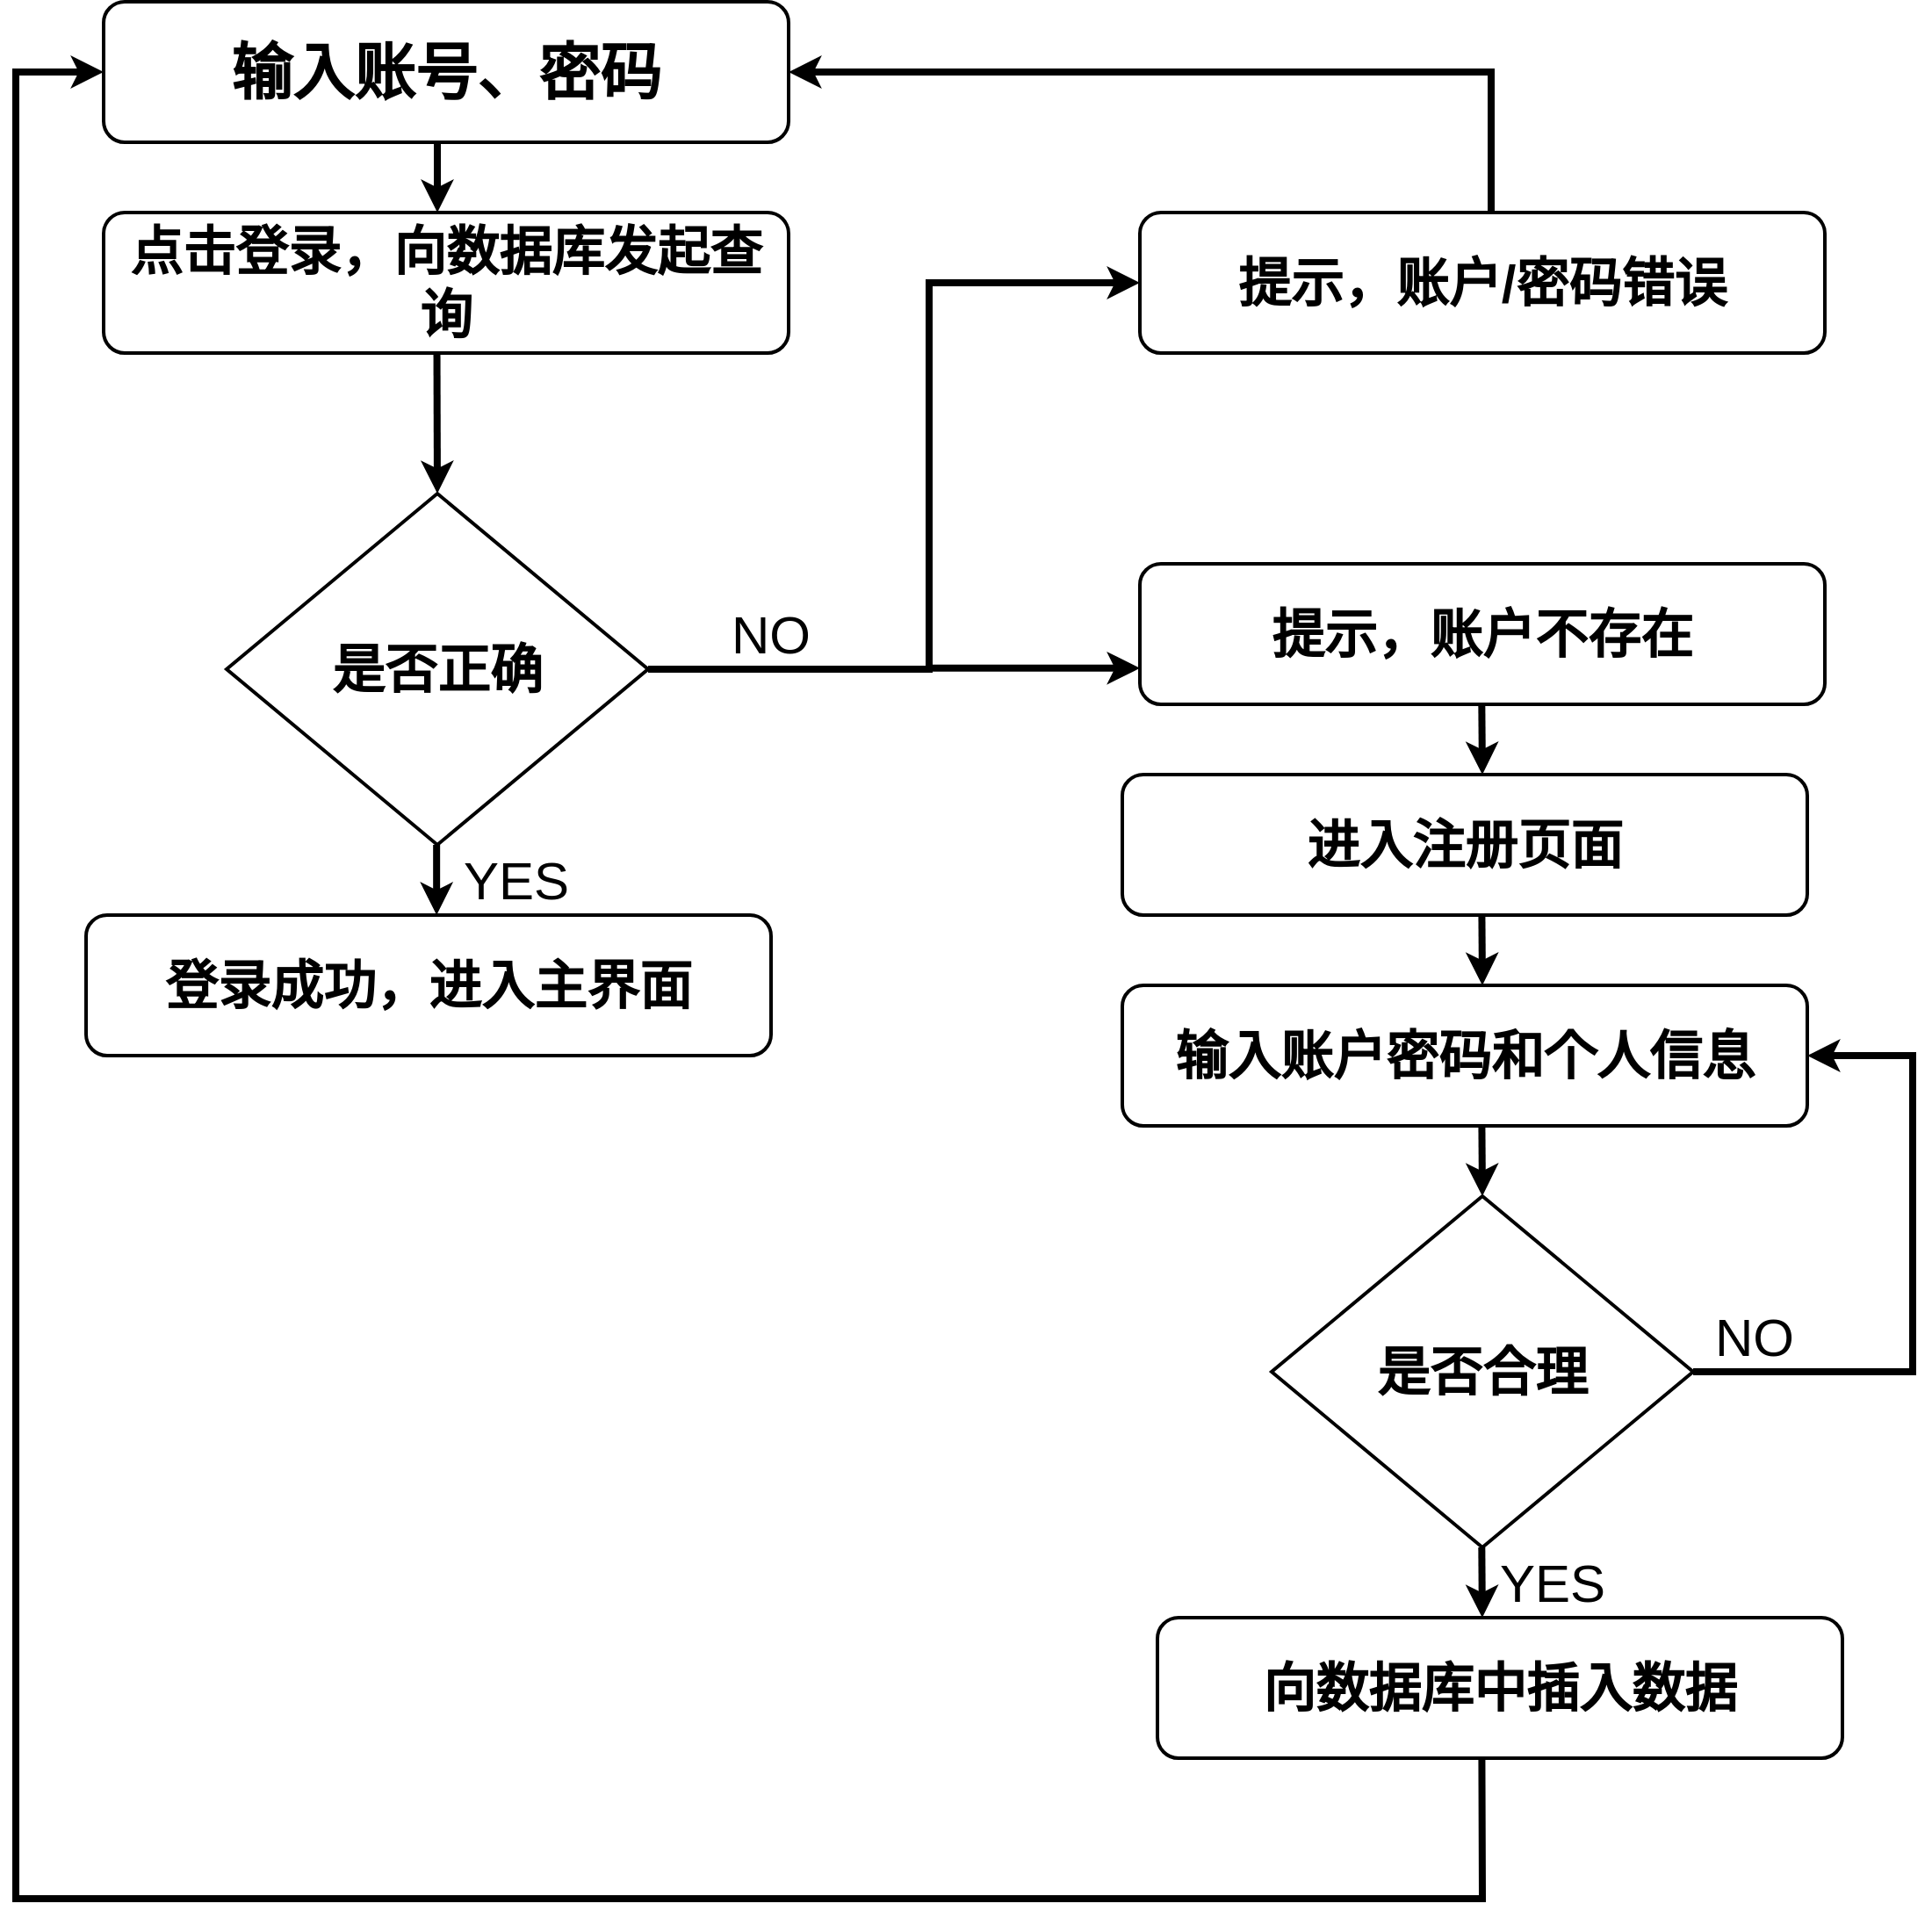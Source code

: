 <mxfile version="24.6.1" type="device">
  <diagram name="第 1 页" id="2INLi2oEmi2-KvIr2Zpt">
    <mxGraphModel dx="4097" dy="2389" grid="1" gridSize="10" guides="1" tooltips="1" connect="1" arrows="1" fold="1" page="1" pageScale="1" pageWidth="3300" pageHeight="2339" math="0" shadow="0">
      <root>
        <mxCell id="0" />
        <mxCell id="1" parent="0" />
        <mxCell id="o_VwB3TaTQX98IR8ViMm-2" value="&lt;b style=&quot;font-size: 35px;&quot;&gt;输入账号、密码&lt;/b&gt;" style="rounded=1;whiteSpace=wrap;html=1;strokeWidth=2;" parent="1" vertex="1">
          <mxGeometry x="490" y="240" width="390" height="80" as="geometry" />
        </mxCell>
        <mxCell id="o_VwB3TaTQX98IR8ViMm-3" value="&lt;span style=&quot;font-size: 30px;&quot;&gt;&lt;b&gt;点击登录，向数据库发起查询&lt;/b&gt;&lt;/span&gt;" style="rounded=1;whiteSpace=wrap;html=1;strokeWidth=2;" parent="1" vertex="1">
          <mxGeometry x="490" y="360" width="390" height="80" as="geometry" />
        </mxCell>
        <mxCell id="o_VwB3TaTQX98IR8ViMm-5" value="" style="endArrow=classic;html=1;rounded=0;strokeWidth=4;" parent="1" edge="1">
          <mxGeometry width="50" height="50" relative="1" as="geometry">
            <mxPoint x="680" y="320" as="sourcePoint" />
            <mxPoint x="680" y="360" as="targetPoint" />
          </mxGeometry>
        </mxCell>
        <mxCell id="o_VwB3TaTQX98IR8ViMm-6" value="&lt;font style=&quot;font-size: 30px;&quot;&gt;&lt;b&gt;是否正确&lt;/b&gt;&lt;/font&gt;" style="rhombus;whiteSpace=wrap;html=1;strokeWidth=2;" parent="1" vertex="1">
          <mxGeometry x="560" y="520" width="240" height="200" as="geometry" />
        </mxCell>
        <mxCell id="o_VwB3TaTQX98IR8ViMm-7" value="" style="endArrow=classic;html=1;rounded=0;strokeWidth=4;entryX=0.5;entryY=0;entryDx=0;entryDy=0;" parent="1" target="o_VwB3TaTQX98IR8ViMm-6" edge="1">
          <mxGeometry width="50" height="50" relative="1" as="geometry">
            <mxPoint x="679.76" y="440" as="sourcePoint" />
            <mxPoint x="679.76" y="480" as="targetPoint" />
          </mxGeometry>
        </mxCell>
        <mxCell id="o_VwB3TaTQX98IR8ViMm-8" value="" style="endArrow=classic;html=1;rounded=0;strokeWidth=4;" parent="1" edge="1">
          <mxGeometry width="50" height="50" relative="1" as="geometry">
            <mxPoint x="800" y="620" as="sourcePoint" />
            <mxPoint x="1080" y="400" as="targetPoint" />
            <Array as="points">
              <mxPoint x="960" y="620" />
              <mxPoint x="960" y="520" />
              <mxPoint x="960" y="400" />
            </Array>
          </mxGeometry>
        </mxCell>
        <mxCell id="o_VwB3TaTQX98IR8ViMm-9" value="&lt;font style=&quot;font-size: 30px;&quot;&gt;NO&lt;/font&gt;" style="text;html=1;align=center;verticalAlign=middle;whiteSpace=wrap;rounded=0;" parent="1" vertex="1">
          <mxGeometry x="840" y="580" width="60" height="40" as="geometry" />
        </mxCell>
        <mxCell id="o_VwB3TaTQX98IR8ViMm-10" value="&lt;span style=&quot;font-size: 30px;&quot;&gt;&lt;b&gt;登录成功，进入主界面&lt;/b&gt;&lt;/span&gt;" style="rounded=1;whiteSpace=wrap;html=1;strokeWidth=2;" parent="1" vertex="1">
          <mxGeometry x="480" y="760" width="390" height="80" as="geometry" />
        </mxCell>
        <mxCell id="o_VwB3TaTQX98IR8ViMm-14" value="" style="endArrow=classic;html=1;rounded=0;strokeWidth=4;" parent="1" edge="1">
          <mxGeometry width="50" height="50" relative="1" as="geometry">
            <mxPoint x="679.58" y="720" as="sourcePoint" />
            <mxPoint x="679.58" y="760" as="targetPoint" />
          </mxGeometry>
        </mxCell>
        <mxCell id="o_VwB3TaTQX98IR8ViMm-17" value="&lt;font style=&quot;font-size: 30px;&quot;&gt;YES&lt;/font&gt;" style="text;html=1;align=center;verticalAlign=middle;whiteSpace=wrap;rounded=0;" parent="1" vertex="1">
          <mxGeometry x="680" y="720" width="90" height="40" as="geometry" />
        </mxCell>
        <mxCell id="I9zoFRqUv0C9m1MELCV4-1" value="&lt;span style=&quot;font-size: 30px;&quot;&gt;&lt;b&gt;提示，账户/密码错误&lt;/b&gt;&lt;/span&gt;" style="rounded=1;whiteSpace=wrap;html=1;strokeWidth=2;" vertex="1" parent="1">
          <mxGeometry x="1080" y="360" width="390" height="80" as="geometry" />
        </mxCell>
        <mxCell id="I9zoFRqUv0C9m1MELCV4-2" value="" style="endArrow=classic;html=1;rounded=0;strokeWidth=4;entryX=1;entryY=0.5;entryDx=0;entryDy=0;" edge="1" parent="1" target="o_VwB3TaTQX98IR8ViMm-2">
          <mxGeometry width="50" height="50" relative="1" as="geometry">
            <mxPoint x="1280" y="360" as="sourcePoint" />
            <mxPoint x="1280.24" y="440" as="targetPoint" />
            <Array as="points">
              <mxPoint x="1280" y="280" />
            </Array>
          </mxGeometry>
        </mxCell>
        <mxCell id="I9zoFRqUv0C9m1MELCV4-3" value="" style="endArrow=classic;html=1;rounded=0;strokeWidth=4;" edge="1" parent="1">
          <mxGeometry width="50" height="50" relative="1" as="geometry">
            <mxPoint x="960" y="619.43" as="sourcePoint" />
            <mxPoint x="1080" y="619.43" as="targetPoint" />
          </mxGeometry>
        </mxCell>
        <mxCell id="I9zoFRqUv0C9m1MELCV4-4" value="&lt;span style=&quot;font-size: 30px;&quot;&gt;&lt;b&gt;提示，账户不存在&lt;/b&gt;&lt;/span&gt;" style="rounded=1;whiteSpace=wrap;html=1;strokeWidth=2;" vertex="1" parent="1">
          <mxGeometry x="1080" y="560" width="390" height="80" as="geometry" />
        </mxCell>
        <mxCell id="I9zoFRqUv0C9m1MELCV4-5" value="" style="endArrow=classic;html=1;rounded=0;strokeWidth=4;" edge="1" parent="1">
          <mxGeometry width="50" height="50" relative="1" as="geometry">
            <mxPoint x="1274.66" y="640" as="sourcePoint" />
            <mxPoint x="1275" y="680" as="targetPoint" />
          </mxGeometry>
        </mxCell>
        <mxCell id="I9zoFRqUv0C9m1MELCV4-6" value="&lt;span style=&quot;font-size: 30px;&quot;&gt;&lt;b&gt;进入注册页面&lt;/b&gt;&lt;/span&gt;" style="rounded=1;whiteSpace=wrap;html=1;strokeWidth=2;" vertex="1" parent="1">
          <mxGeometry x="1070" y="680" width="390" height="80" as="geometry" />
        </mxCell>
        <mxCell id="I9zoFRqUv0C9m1MELCV4-7" value="" style="endArrow=classic;html=1;rounded=0;strokeWidth=4;" edge="1" parent="1">
          <mxGeometry width="50" height="50" relative="1" as="geometry">
            <mxPoint x="1274.71" y="760" as="sourcePoint" />
            <mxPoint x="1275" y="800" as="targetPoint" />
          </mxGeometry>
        </mxCell>
        <mxCell id="I9zoFRqUv0C9m1MELCV4-8" value="&lt;span style=&quot;font-size: 30px;&quot;&gt;&lt;b&gt;输入账户密码和个人信息&lt;/b&gt;&lt;/span&gt;" style="rounded=1;whiteSpace=wrap;html=1;strokeWidth=2;" vertex="1" parent="1">
          <mxGeometry x="1070" y="800" width="390" height="80" as="geometry" />
        </mxCell>
        <mxCell id="I9zoFRqUv0C9m1MELCV4-9" value="" style="endArrow=classic;html=1;rounded=0;strokeWidth=4;" edge="1" parent="1">
          <mxGeometry width="50" height="50" relative="1" as="geometry">
            <mxPoint x="1274.71" y="880" as="sourcePoint" />
            <mxPoint x="1275" y="920" as="targetPoint" />
          </mxGeometry>
        </mxCell>
        <mxCell id="I9zoFRqUv0C9m1MELCV4-10" value="&lt;font style=&quot;font-size: 30px;&quot;&gt;&lt;b&gt;是否合理&lt;/b&gt;&lt;/font&gt;" style="rhombus;whiteSpace=wrap;html=1;strokeWidth=2;" vertex="1" parent="1">
          <mxGeometry x="1155" y="920" width="240" height="200" as="geometry" />
        </mxCell>
        <mxCell id="I9zoFRqUv0C9m1MELCV4-11" value="" style="endArrow=classic;html=1;rounded=0;strokeWidth=4;entryX=1;entryY=0.5;entryDx=0;entryDy=0;" edge="1" parent="1" target="I9zoFRqUv0C9m1MELCV4-8">
          <mxGeometry width="50" height="50" relative="1" as="geometry">
            <mxPoint x="1395.0" y="1020" as="sourcePoint" />
            <mxPoint x="1740" y="1020" as="targetPoint" />
            <Array as="points">
              <mxPoint x="1520" y="1020" />
              <mxPoint x="1520" y="840" />
              <mxPoint x="1470" y="840" />
            </Array>
          </mxGeometry>
        </mxCell>
        <mxCell id="I9zoFRqUv0C9m1MELCV4-12" value="&lt;font style=&quot;font-size: 30px;&quot;&gt;NO&lt;/font&gt;" style="text;html=1;align=center;verticalAlign=middle;whiteSpace=wrap;rounded=0;" vertex="1" parent="1">
          <mxGeometry x="1400" y="980" width="60" height="40" as="geometry" />
        </mxCell>
        <mxCell id="I9zoFRqUv0C9m1MELCV4-13" value="" style="endArrow=classic;html=1;rounded=0;strokeWidth=4;" edge="1" parent="1">
          <mxGeometry width="50" height="50" relative="1" as="geometry">
            <mxPoint x="1274.66" y="1120" as="sourcePoint" />
            <mxPoint x="1274.95" y="1160" as="targetPoint" />
          </mxGeometry>
        </mxCell>
        <mxCell id="I9zoFRqUv0C9m1MELCV4-14" value="&lt;span style=&quot;font-size: 30px;&quot;&gt;&lt;b&gt;向数据库中插入数据&lt;/b&gt;&lt;/span&gt;" style="rounded=1;whiteSpace=wrap;html=1;strokeWidth=2;" vertex="1" parent="1">
          <mxGeometry x="1090" y="1160" width="390" height="80" as="geometry" />
        </mxCell>
        <mxCell id="I9zoFRqUv0C9m1MELCV4-15" value="&lt;font style=&quot;font-size: 30px;&quot;&gt;YES&lt;/font&gt;" style="text;html=1;align=center;verticalAlign=middle;whiteSpace=wrap;rounded=0;" vertex="1" parent="1">
          <mxGeometry x="1270" y="1120" width="90" height="40" as="geometry" />
        </mxCell>
        <mxCell id="I9zoFRqUv0C9m1MELCV4-16" value="" style="endArrow=classic;html=1;rounded=0;strokeWidth=4;entryX=0;entryY=0.5;entryDx=0;entryDy=0;" edge="1" parent="1" target="o_VwB3TaTQX98IR8ViMm-2">
          <mxGeometry width="50" height="50" relative="1" as="geometry">
            <mxPoint x="1274.71" y="1240" as="sourcePoint" />
            <mxPoint x="440" y="280" as="targetPoint" />
            <Array as="points">
              <mxPoint x="1275" y="1320" />
              <mxPoint x="440" y="1320" />
              <mxPoint x="440" y="280" />
            </Array>
          </mxGeometry>
        </mxCell>
      </root>
    </mxGraphModel>
  </diagram>
</mxfile>
